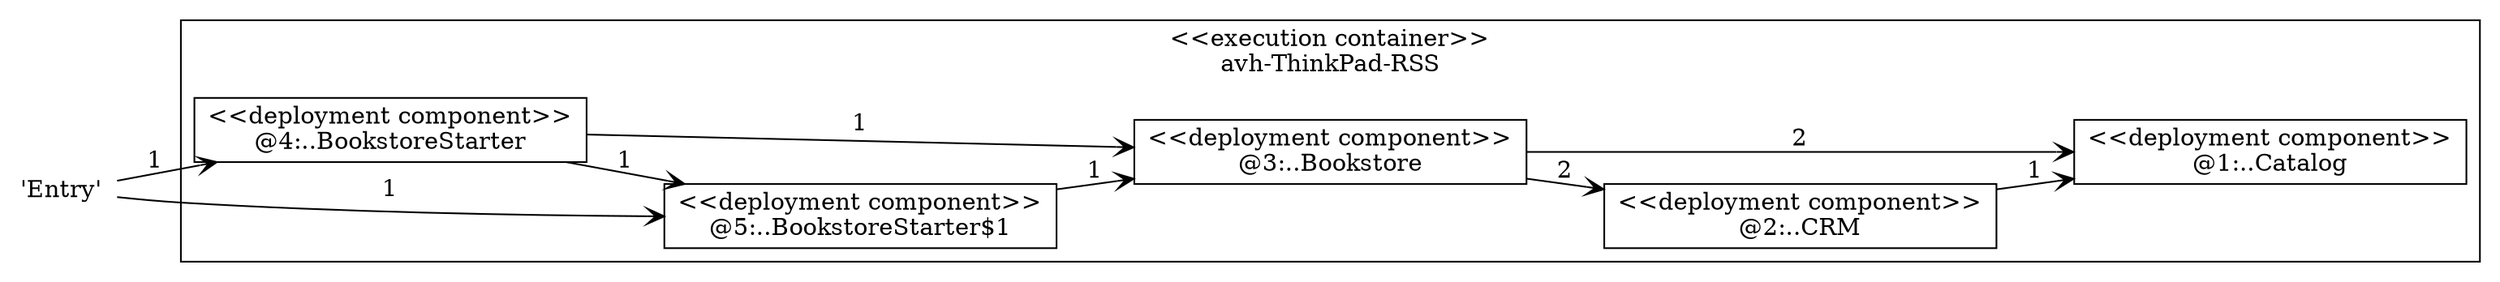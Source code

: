 digraph G {
 rankdir=LR;
"depNode_0" [label="'Entry'",shape="none"]
subgraph "cluster_container1" {
 label = "<<execution container>>\navh-ThinkPad-RSS";
 shape = "box";
 style = "filled";
 fillcolor = "white";
"depNode_5" [label="<<deployment component>>\n@5:..BookstoreStarter$1",shape="box",style="filled",color="#000000",fillcolor="white"]
"depNode_2" [label="<<deployment component>>\n@2:..CRM",shape="box",style="filled",color="#000000",fillcolor="white"]
"depNode_1" [label="<<deployment component>>\n@1:..Catalog",shape="box",style="filled",color="#000000",fillcolor="white"]
"depNode_3" [label="<<deployment component>>\n@3:..Bookstore",shape="box",style="filled",color="#000000",fillcolor="white"]
"depNode_4" [label="<<deployment component>>\n@4:..BookstoreStarter",shape="box",style="filled",color="#000000",fillcolor="white"]
}
depNode_5->depNode_3[label=1, style="solid", arrowhead="open", color="#000000"]
depNode_0->depNode_5[label=1, style="solid", arrowhead="open", color="#000000"]
depNode_0->depNode_4[label=1, style="solid", arrowhead="open", color="#000000"]
depNode_2->depNode_1[label=1, style="solid", arrowhead="open", color="#000000"]
depNode_3->depNode_2[label=2, style="solid", arrowhead="open", color="#000000"]
depNode_3->depNode_1[label=2, style="solid", arrowhead="open", color="#000000"]
depNode_4->depNode_5[label=1, style="solid", arrowhead="open", color="#000000"]
depNode_4->depNode_3[label=1, style="solid", arrowhead="open", color="#000000"]
}
